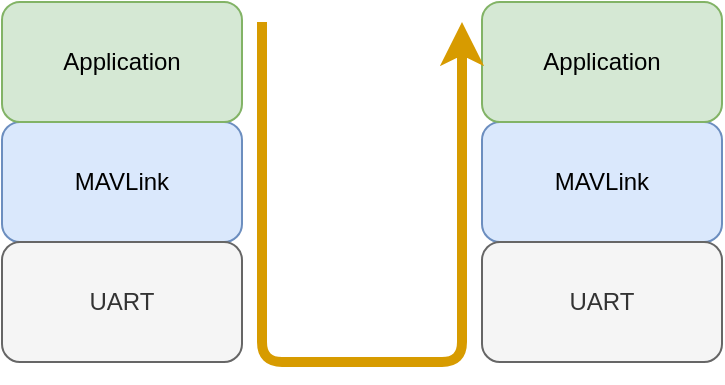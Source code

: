 <mxfile version="13.9.9" type="device"><diagram id="0Vld6ionCY0d_ecWtFLj" name="Page-1"><mxGraphModel dx="630" dy="331" grid="1" gridSize="10" guides="1" tooltips="1" connect="1" arrows="1" fold="1" page="1" pageScale="1" pageWidth="850" pageHeight="1100" math="0" shadow="0"><root><mxCell id="0"/><mxCell id="1" parent="0"/><mxCell id="ZJm8dA1kIn3OKmFDTziL-1" value="MAVLink" style="rounded=1;whiteSpace=wrap;html=1;fillColor=#dae8fc;strokeColor=#6c8ebf;" vertex="1" parent="1"><mxGeometry x="360" y="280" width="120" height="60" as="geometry"/></mxCell><mxCell id="ZJm8dA1kIn3OKmFDTziL-2" value="UART" style="rounded=1;whiteSpace=wrap;html=1;fillColor=#f5f5f5;strokeColor=#666666;fontColor=#333333;" vertex="1" parent="1"><mxGeometry x="360" y="340" width="120" height="60" as="geometry"/></mxCell><mxCell id="ZJm8dA1kIn3OKmFDTziL-3" value="MAVLink" style="rounded=1;whiteSpace=wrap;html=1;fillColor=#dae8fc;strokeColor=#6c8ebf;" vertex="1" parent="1"><mxGeometry x="600" y="280" width="120" height="60" as="geometry"/></mxCell><mxCell id="ZJm8dA1kIn3OKmFDTziL-4" value="UART" style="rounded=1;whiteSpace=wrap;html=1;fillColor=#f5f5f5;strokeColor=#666666;fontColor=#333333;" vertex="1" parent="1"><mxGeometry x="600" y="340" width="120" height="60" as="geometry"/></mxCell><mxCell id="ZJm8dA1kIn3OKmFDTziL-5" value="Application" style="rounded=1;whiteSpace=wrap;html=1;fillColor=#d5e8d4;strokeColor=#82b366;" vertex="1" parent="1"><mxGeometry x="360" y="220" width="120" height="60" as="geometry"/></mxCell><mxCell id="ZJm8dA1kIn3OKmFDTziL-6" value="Application" style="rounded=1;whiteSpace=wrap;html=1;fillColor=#d5e8d4;strokeColor=#82b366;" vertex="1" parent="1"><mxGeometry x="600" y="220" width="120" height="60" as="geometry"/></mxCell><mxCell id="ZJm8dA1kIn3OKmFDTziL-8" value="" style="edgeStyle=elbowEdgeStyle;elbow=vertical;endArrow=classic;html=1;strokeWidth=5;fillColor=#ffe6cc;strokeColor=#d79b00;" edge="1" parent="1"><mxGeometry width="50" height="50" relative="1" as="geometry"><mxPoint x="490" y="230" as="sourcePoint"/><mxPoint x="590" y="230" as="targetPoint"/><Array as="points"><mxPoint x="570" y="400"/></Array></mxGeometry></mxCell></root></mxGraphModel></diagram></mxfile>